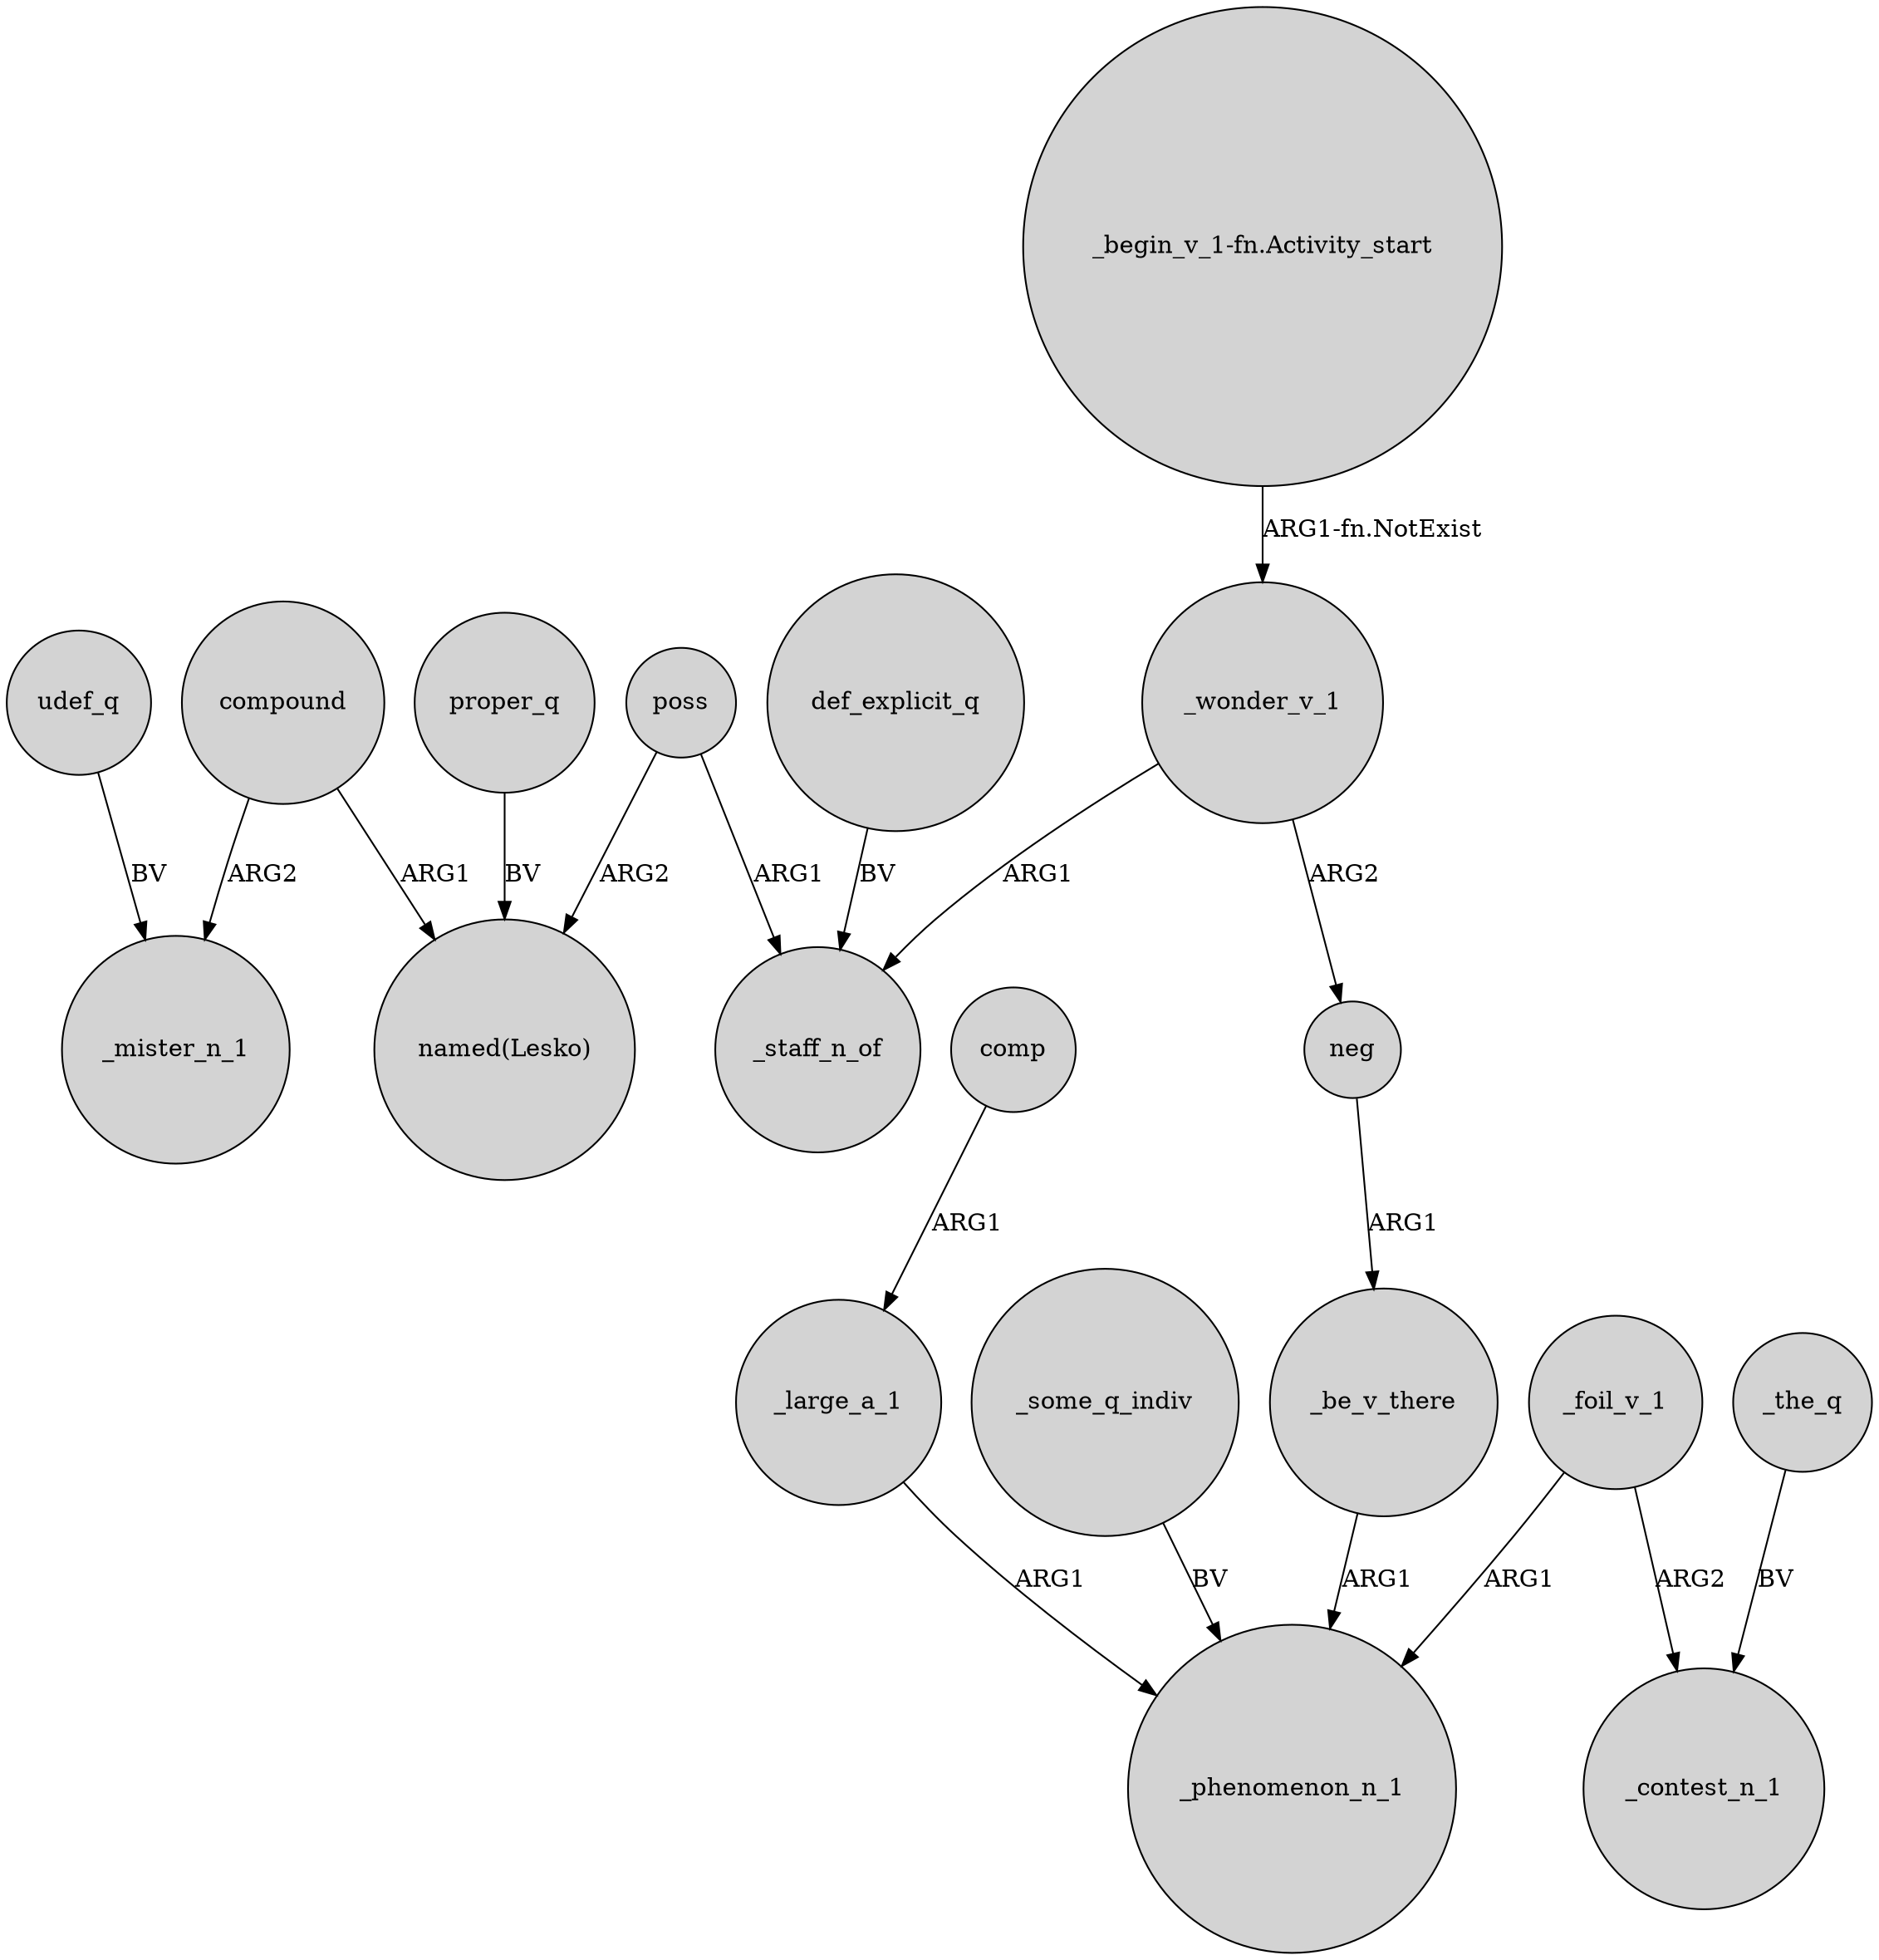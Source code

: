 digraph {
	node [shape=circle style=filled]
	_wonder_v_1 -> _staff_n_of [label=ARG1]
	udef_q -> _mister_n_1 [label=BV]
	compound -> "named(Lesko)" [label=ARG1]
	poss -> _staff_n_of [label=ARG1]
	"_begin_v_1-fn.Activity_start" -> _wonder_v_1 [label="ARG1-fn.NotExist"]
	_wonder_v_1 -> neg [label=ARG2]
	_large_a_1 -> _phenomenon_n_1 [label=ARG1]
	neg -> _be_v_there [label=ARG1]
	_be_v_there -> _phenomenon_n_1 [label=ARG1]
	_the_q -> _contest_n_1 [label=BV]
	_foil_v_1 -> _contest_n_1 [label=ARG2]
	_foil_v_1 -> _phenomenon_n_1 [label=ARG1]
	poss -> "named(Lesko)" [label=ARG2]
	comp -> _large_a_1 [label=ARG1]
	compound -> _mister_n_1 [label=ARG2]
	proper_q -> "named(Lesko)" [label=BV]
	def_explicit_q -> _staff_n_of [label=BV]
	_some_q_indiv -> _phenomenon_n_1 [label=BV]
}
